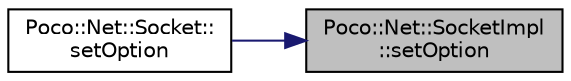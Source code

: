 digraph "Poco::Net::SocketImpl::setOption"
{
 // LATEX_PDF_SIZE
  edge [fontname="Helvetica",fontsize="10",labelfontname="Helvetica",labelfontsize="10"];
  node [fontname="Helvetica",fontsize="10",shape=record];
  rankdir="RL";
  Node1 [label="Poco::Net::SocketImpl\l::setOption",height=0.2,width=0.4,color="black", fillcolor="grey75", style="filled", fontcolor="black",tooltip="Returns the IP address and port number of the peer socket."];
  Node1 -> Node2 [dir="back",color="midnightblue",fontsize="10",style="solid",fontname="Helvetica"];
  Node2 [label="Poco::Net::Socket::\lsetOption",height=0.2,width=0.4,color="black", fillcolor="white", style="filled",URL="$classPoco_1_1Net_1_1Socket.html#a3d1aa81a141d1f1b3bfb071f036b0fa6",tooltip=" "];
}
